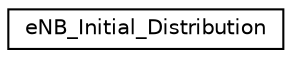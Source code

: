 digraph "Graphical Class Hierarchy"
{
 // LATEX_PDF_SIZE
  edge [fontname="Helvetica",fontsize="10",labelfontname="Helvetica",labelfontsize="10"];
  node [fontname="Helvetica",fontsize="10",shape=record];
  rankdir="LR";
  Node0 [label="eNB_Initial_Distribution",height=0.2,width=0.4,color="black", fillcolor="white", style="filled",URL="$structeNB__Initial__Distribution.html",tooltip=" "];
}

